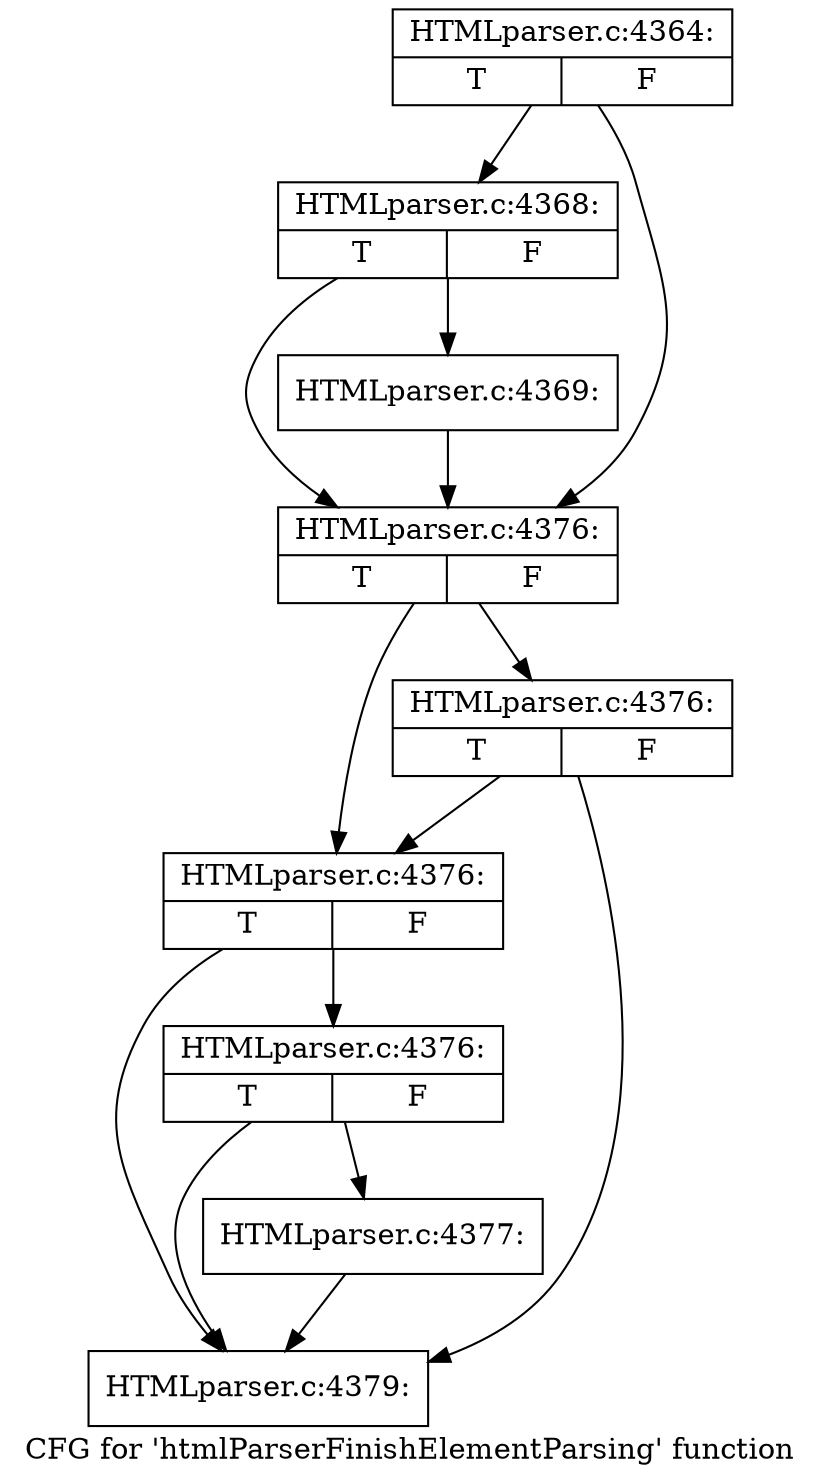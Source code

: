 digraph "CFG for 'htmlParserFinishElementParsing' function" {
	label="CFG for 'htmlParserFinishElementParsing' function";

	Node0x479c6c0 [shape=record,label="{HTMLparser.c:4364:|{<s0>T|<s1>F}}"];
	Node0x479c6c0 -> Node0x479c760;
	Node0x479c6c0 -> Node0x479c710;
	Node0x479c760 [shape=record,label="{HTMLparser.c:4368:|{<s0>T|<s1>F}}"];
	Node0x479c760 -> Node0x47b1bc0;
	Node0x479c760 -> Node0x479c710;
	Node0x47b1bc0 [shape=record,label="{HTMLparser.c:4369:}"];
	Node0x47b1bc0 -> Node0x479c710;
	Node0x479c710 [shape=record,label="{HTMLparser.c:4376:|{<s0>T|<s1>F}}"];
	Node0x479c710 -> Node0x47b8ed0;
	Node0x479c710 -> Node0x47b8e80;
	Node0x47b8ed0 [shape=record,label="{HTMLparser.c:4376:|{<s0>T|<s1>F}}"];
	Node0x47b8ed0 -> Node0x47b8db0;
	Node0x47b8ed0 -> Node0x47b8e80;
	Node0x47b8e80 [shape=record,label="{HTMLparser.c:4376:|{<s0>T|<s1>F}}"];
	Node0x47b8e80 -> Node0x47b8db0;
	Node0x47b8e80 -> Node0x47b8e00;
	Node0x47b8e00 [shape=record,label="{HTMLparser.c:4376:|{<s0>T|<s1>F}}"];
	Node0x47b8e00 -> Node0x47b8db0;
	Node0x47b8e00 -> Node0x47b8d60;
	Node0x47b8d60 [shape=record,label="{HTMLparser.c:4377:}"];
	Node0x47b8d60 -> Node0x47b8db0;
	Node0x47b8db0 [shape=record,label="{HTMLparser.c:4379:}"];
}
